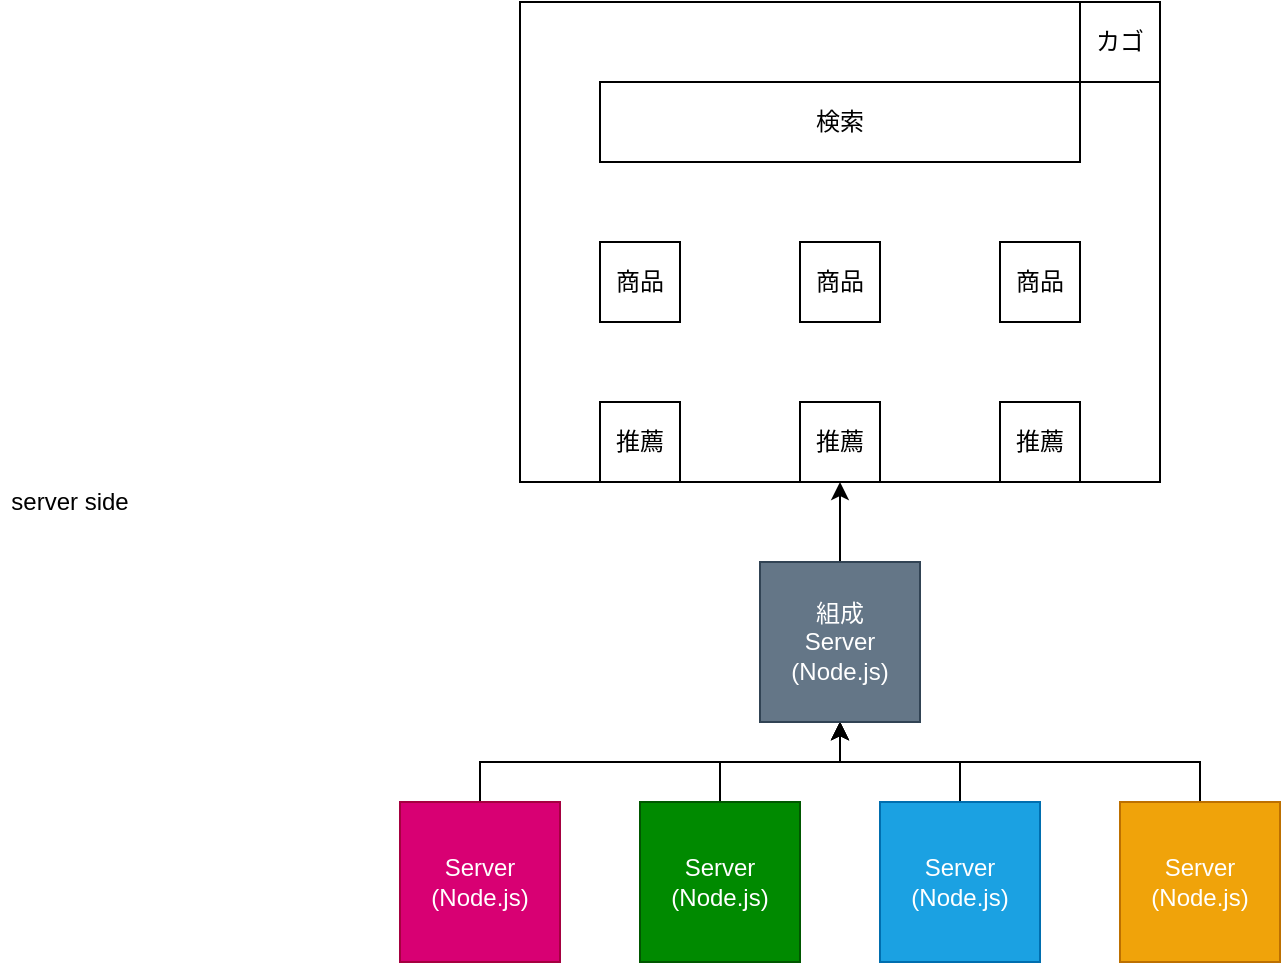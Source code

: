<mxfile>
    <diagram id="RZmS3tTv3I1gYr2lIraF" name="server-side">
        <mxGraphModel dx="898" dy="402" grid="1" gridSize="10" guides="1" tooltips="1" connect="1" arrows="1" fold="1" page="1" pageScale="1" pageWidth="850" pageHeight="1100" math="0" shadow="0">
            <root>
                <mxCell id="0"/>
                <mxCell id="1" parent="0"/>
                <mxCell id="8" value="" style="rounded=0;whiteSpace=wrap;html=1;fillColor=none;" vertex="1" parent="1">
                    <mxGeometry x="300" width="320" height="240" as="geometry"/>
                </mxCell>
                <mxCell id="19" style="edgeStyle=orthogonalEdgeStyle;rounded=0;orthogonalLoop=1;jettySize=auto;html=1;exitX=0.5;exitY=0;exitDx=0;exitDy=0;entryX=0.5;entryY=1;entryDx=0;entryDy=0;" edge="1" parent="1" source="2" target="18">
                    <mxGeometry relative="1" as="geometry"/>
                </mxCell>
                <mxCell id="2" value="Server&lt;br&gt;(Node.js)" style="whiteSpace=wrap;html=1;aspect=fixed;fillColor=#d80073;strokeColor=#A50040;fontColor=#ffffff;" vertex="1" parent="1">
                    <mxGeometry x="240" y="400" width="80" height="80" as="geometry"/>
                </mxCell>
                <mxCell id="5" value="server side" style="text;html=1;strokeColor=none;fillColor=none;align=center;verticalAlign=middle;whiteSpace=wrap;rounded=0;" vertex="1" parent="1">
                    <mxGeometry x="40" y="240" width="70" height="20" as="geometry"/>
                </mxCell>
                <mxCell id="20" style="edgeStyle=orthogonalEdgeStyle;rounded=0;orthogonalLoop=1;jettySize=auto;html=1;exitX=0.5;exitY=0;exitDx=0;exitDy=0;" edge="1" parent="1" source="6" target="18">
                    <mxGeometry relative="1" as="geometry"/>
                </mxCell>
                <mxCell id="6" value="Server&lt;br&gt;(Node.js)" style="whiteSpace=wrap;html=1;aspect=fixed;fillColor=#008a00;strokeColor=#005700;fontColor=#ffffff;" vertex="1" parent="1">
                    <mxGeometry x="360" y="400" width="80" height="80" as="geometry"/>
                </mxCell>
                <mxCell id="21" style="edgeStyle=orthogonalEdgeStyle;rounded=0;orthogonalLoop=1;jettySize=auto;html=1;" edge="1" parent="1" source="7" target="18">
                    <mxGeometry relative="1" as="geometry"/>
                </mxCell>
                <mxCell id="7" value="Server&lt;br&gt;(Node.js)" style="whiteSpace=wrap;html=1;aspect=fixed;fillColor=#1ba1e2;strokeColor=#006EAF;fontColor=#ffffff;" vertex="1" parent="1">
                    <mxGeometry x="480" y="400" width="80" height="80" as="geometry"/>
                </mxCell>
                <mxCell id="9" value="検索" style="rounded=0;whiteSpace=wrap;html=1;fillColor=none;" vertex="1" parent="1">
                    <mxGeometry x="340" y="40" width="240" height="40" as="geometry"/>
                </mxCell>
                <mxCell id="10" value="商品" style="rounded=0;whiteSpace=wrap;html=1;fillColor=none;" vertex="1" parent="1">
                    <mxGeometry x="340" y="120" width="40" height="40" as="geometry"/>
                </mxCell>
                <mxCell id="11" value="商品" style="rounded=0;whiteSpace=wrap;html=1;fillColor=none;" vertex="1" parent="1">
                    <mxGeometry x="440" y="120" width="40" height="40" as="geometry"/>
                </mxCell>
                <mxCell id="12" value="商品" style="rounded=0;whiteSpace=wrap;html=1;fillColor=none;" vertex="1" parent="1">
                    <mxGeometry x="540" y="120" width="40" height="40" as="geometry"/>
                </mxCell>
                <mxCell id="13" value="推薦" style="rounded=0;whiteSpace=wrap;html=1;fillColor=none;" vertex="1" parent="1">
                    <mxGeometry x="340" y="200" width="40" height="40" as="geometry"/>
                </mxCell>
                <mxCell id="14" value="推薦" style="rounded=0;whiteSpace=wrap;html=1;fillColor=none;" vertex="1" parent="1">
                    <mxGeometry x="440" y="200" width="40" height="40" as="geometry"/>
                </mxCell>
                <mxCell id="15" value="推薦" style="rounded=0;whiteSpace=wrap;html=1;fillColor=none;" vertex="1" parent="1">
                    <mxGeometry x="540" y="200" width="40" height="40" as="geometry"/>
                </mxCell>
                <mxCell id="16" value="カゴ" style="rounded=0;whiteSpace=wrap;html=1;fillColor=none;" vertex="1" parent="1">
                    <mxGeometry x="580" width="40" height="40" as="geometry"/>
                </mxCell>
                <mxCell id="23" style="edgeStyle=orthogonalEdgeStyle;rounded=0;orthogonalLoop=1;jettySize=auto;html=1;exitX=0.5;exitY=0;exitDx=0;exitDy=0;" edge="1" parent="1" source="17" target="18">
                    <mxGeometry relative="1" as="geometry"/>
                </mxCell>
                <mxCell id="17" value="Server&lt;br&gt;(Node.js)" style="whiteSpace=wrap;html=1;aspect=fixed;fillColor=#f0a30a;strokeColor=#BD7000;fontColor=#ffffff;" vertex="1" parent="1">
                    <mxGeometry x="600" y="400" width="80" height="80" as="geometry"/>
                </mxCell>
                <mxCell id="24" style="edgeStyle=orthogonalEdgeStyle;rounded=0;orthogonalLoop=1;jettySize=auto;html=1;entryX=0.5;entryY=1;entryDx=0;entryDy=0;" edge="1" parent="1" source="18" target="8">
                    <mxGeometry relative="1" as="geometry"/>
                </mxCell>
                <mxCell id="18" value="組成&lt;br&gt;Server&lt;br&gt;(Node.js)" style="whiteSpace=wrap;html=1;aspect=fixed;fillColor=#647687;strokeColor=#314354;fontColor=#ffffff;" vertex="1" parent="1">
                    <mxGeometry x="420" y="280" width="80" height="80" as="geometry"/>
                </mxCell>
            </root>
        </mxGraphModel>
    </diagram>
    <diagram name="client-side" id="dMYxmgKFOV2GVD88ptgw">
        <mxGraphModel dx="898" dy="402" grid="1" gridSize="10" guides="1" tooltips="1" connect="1" arrows="1" fold="1" page="1" pageScale="1" pageWidth="850" pageHeight="1100" math="0" shadow="0">
            <root>
                <mxCell id="1j2dfFbnWnIBAXNKCes1-0"/>
                <mxCell id="1j2dfFbnWnIBAXNKCes1-1" parent="1j2dfFbnWnIBAXNKCes1-0"/>
                <mxCell id="1j2dfFbnWnIBAXNKCes1-2" value="" style="rounded=0;whiteSpace=wrap;html=1;fillColor=none;" vertex="1" parent="1j2dfFbnWnIBAXNKCes1-1">
                    <mxGeometry x="300" width="320" height="240" as="geometry"/>
                </mxCell>
                <mxCell id="XZ6iQe_-S85chcbr3TvL-6" style="edgeStyle=orthogonalEdgeStyle;rounded=0;orthogonalLoop=1;jettySize=auto;html=1;" edge="1" parent="1j2dfFbnWnIBAXNKCes1-1" source="1j2dfFbnWnIBAXNKCes1-4" target="1j2dfFbnWnIBAXNKCes1-22">
                    <mxGeometry relative="1" as="geometry"/>
                </mxCell>
                <mxCell id="1j2dfFbnWnIBAXNKCes1-4" value="Server&lt;br&gt;(Node.js)" style="whiteSpace=wrap;html=1;aspect=fixed;fillColor=#d80073;strokeColor=#A50040;fontColor=#ffffff;" vertex="1" parent="1j2dfFbnWnIBAXNKCes1-1">
                    <mxGeometry x="240" y="520" width="80" height="80" as="geometry"/>
                </mxCell>
                <mxCell id="1j2dfFbnWnIBAXNKCes1-5" value="client side" style="text;html=1;strokeColor=none;fillColor=none;align=center;verticalAlign=middle;whiteSpace=wrap;rounded=0;" vertex="1" parent="1j2dfFbnWnIBAXNKCes1-1">
                    <mxGeometry x="40" y="240" width="70" height="20" as="geometry"/>
                </mxCell>
                <mxCell id="XZ6iQe_-S85chcbr3TvL-7" style="edgeStyle=orthogonalEdgeStyle;rounded=0;orthogonalLoop=1;jettySize=auto;html=1;" edge="1" parent="1j2dfFbnWnIBAXNKCes1-1" source="1j2dfFbnWnIBAXNKCes1-7" target="1j2dfFbnWnIBAXNKCes1-23">
                    <mxGeometry relative="1" as="geometry"/>
                </mxCell>
                <mxCell id="1j2dfFbnWnIBAXNKCes1-7" value="Server&lt;br&gt;(Node.js)" style="whiteSpace=wrap;html=1;aspect=fixed;fillColor=#008a00;strokeColor=#005700;fontColor=#ffffff;" vertex="1" parent="1j2dfFbnWnIBAXNKCes1-1">
                    <mxGeometry x="360" y="520" width="80" height="80" as="geometry"/>
                </mxCell>
                <mxCell id="XZ6iQe_-S85chcbr3TvL-8" style="edgeStyle=orthogonalEdgeStyle;rounded=0;orthogonalLoop=1;jettySize=auto;html=1;" edge="1" parent="1j2dfFbnWnIBAXNKCes1-1" source="1j2dfFbnWnIBAXNKCes1-9" target="1j2dfFbnWnIBAXNKCes1-24">
                    <mxGeometry relative="1" as="geometry"/>
                </mxCell>
                <mxCell id="1j2dfFbnWnIBAXNKCes1-9" value="Server&lt;br&gt;(Node.js)" style="whiteSpace=wrap;html=1;aspect=fixed;fillColor=#1ba1e2;strokeColor=#006EAF;fontColor=#ffffff;" vertex="1" parent="1j2dfFbnWnIBAXNKCes1-1">
                    <mxGeometry x="480" y="520" width="80" height="80" as="geometry"/>
                </mxCell>
                <mxCell id="1j2dfFbnWnIBAXNKCes1-10" value="検索" style="rounded=0;whiteSpace=wrap;html=1;fillColor=none;" vertex="1" parent="1j2dfFbnWnIBAXNKCes1-1">
                    <mxGeometry x="340" y="40" width="240" height="40" as="geometry"/>
                </mxCell>
                <mxCell id="1j2dfFbnWnIBAXNKCes1-11" value="商品" style="rounded=0;whiteSpace=wrap;html=1;fillColor=none;" vertex="1" parent="1j2dfFbnWnIBAXNKCes1-1">
                    <mxGeometry x="340" y="120" width="40" height="40" as="geometry"/>
                </mxCell>
                <mxCell id="1j2dfFbnWnIBAXNKCes1-12" value="商品" style="rounded=0;whiteSpace=wrap;html=1;fillColor=none;" vertex="1" parent="1j2dfFbnWnIBAXNKCes1-1">
                    <mxGeometry x="440" y="120" width="40" height="40" as="geometry"/>
                </mxCell>
                <mxCell id="1j2dfFbnWnIBAXNKCes1-13" value="商品" style="rounded=0;whiteSpace=wrap;html=1;fillColor=none;" vertex="1" parent="1j2dfFbnWnIBAXNKCes1-1">
                    <mxGeometry x="540" y="120" width="40" height="40" as="geometry"/>
                </mxCell>
                <mxCell id="1j2dfFbnWnIBAXNKCes1-14" value="推薦" style="rounded=0;whiteSpace=wrap;html=1;fillColor=none;" vertex="1" parent="1j2dfFbnWnIBAXNKCes1-1">
                    <mxGeometry x="340" y="200" width="40" height="40" as="geometry"/>
                </mxCell>
                <mxCell id="1j2dfFbnWnIBAXNKCes1-15" value="推薦" style="rounded=0;whiteSpace=wrap;html=1;fillColor=none;" vertex="1" parent="1j2dfFbnWnIBAXNKCes1-1">
                    <mxGeometry x="440" y="200" width="40" height="40" as="geometry"/>
                </mxCell>
                <mxCell id="1j2dfFbnWnIBAXNKCes1-16" value="推薦" style="rounded=0;whiteSpace=wrap;html=1;fillColor=none;" vertex="1" parent="1j2dfFbnWnIBAXNKCes1-1">
                    <mxGeometry x="540" y="200" width="40" height="40" as="geometry"/>
                </mxCell>
                <mxCell id="1j2dfFbnWnIBAXNKCes1-17" value="カゴ" style="rounded=0;whiteSpace=wrap;html=1;fillColor=none;" vertex="1" parent="1j2dfFbnWnIBAXNKCes1-1">
                    <mxGeometry x="580" width="40" height="40" as="geometry"/>
                </mxCell>
                <mxCell id="XZ6iQe_-S85chcbr3TvL-9" style="edgeStyle=orthogonalEdgeStyle;rounded=0;orthogonalLoop=1;jettySize=auto;html=1;" edge="1" parent="1j2dfFbnWnIBAXNKCes1-1" source="1j2dfFbnWnIBAXNKCes1-19" target="1j2dfFbnWnIBAXNKCes1-25">
                    <mxGeometry relative="1" as="geometry"/>
                </mxCell>
                <mxCell id="1j2dfFbnWnIBAXNKCes1-19" value="Server&lt;br&gt;(Node.js)" style="whiteSpace=wrap;html=1;aspect=fixed;fillColor=#f0a30a;strokeColor=#BD7000;fontColor=#ffffff;" vertex="1" parent="1j2dfFbnWnIBAXNKCes1-1">
                    <mxGeometry x="600" y="520" width="80" height="80" as="geometry"/>
                </mxCell>
                <mxCell id="XZ6iQe_-S85chcbr3TvL-1" style="edgeStyle=orthogonalEdgeStyle;rounded=0;orthogonalLoop=1;jettySize=auto;html=1;exitX=0.5;exitY=0;exitDx=0;exitDy=0;entryX=0.5;entryY=1;entryDx=0;entryDy=0;" edge="1" parent="1j2dfFbnWnIBAXNKCes1-1" source="1j2dfFbnWnIBAXNKCes1-22" target="XZ6iQe_-S85chcbr3TvL-0">
                    <mxGeometry relative="1" as="geometry"/>
                </mxCell>
                <mxCell id="1j2dfFbnWnIBAXNKCes1-22" value="Client&lt;br&gt;(HTML)&lt;br&gt;(CSS)&lt;br&gt;(JS)" style="whiteSpace=wrap;html=1;aspect=fixed;fillColor=#d80073;strokeColor=#A50040;fontColor=#ffffff;" vertex="1" parent="1j2dfFbnWnIBAXNKCes1-1">
                    <mxGeometry x="240" y="400" width="80" height="80" as="geometry"/>
                </mxCell>
                <mxCell id="XZ6iQe_-S85chcbr3TvL-2" style="edgeStyle=orthogonalEdgeStyle;rounded=0;orthogonalLoop=1;jettySize=auto;html=1;exitX=0.5;exitY=0;exitDx=0;exitDy=0;" edge="1" parent="1j2dfFbnWnIBAXNKCes1-1" source="1j2dfFbnWnIBAXNKCes1-23" target="XZ6iQe_-S85chcbr3TvL-0">
                    <mxGeometry relative="1" as="geometry"/>
                </mxCell>
                <mxCell id="1j2dfFbnWnIBAXNKCes1-23" value="Client&lt;br&gt;(HTML)&lt;br&gt;(CSS)&lt;br&gt;(JS)" style="whiteSpace=wrap;html=1;aspect=fixed;fillColor=#008a00;strokeColor=#005700;fontColor=#ffffff;" vertex="1" parent="1j2dfFbnWnIBAXNKCes1-1">
                    <mxGeometry x="360" y="400" width="80" height="80" as="geometry"/>
                </mxCell>
                <mxCell id="XZ6iQe_-S85chcbr3TvL-3" style="edgeStyle=orthogonalEdgeStyle;rounded=0;orthogonalLoop=1;jettySize=auto;html=1;exitX=0.5;exitY=0;exitDx=0;exitDy=0;" edge="1" parent="1j2dfFbnWnIBAXNKCes1-1" source="1j2dfFbnWnIBAXNKCes1-24" target="XZ6iQe_-S85chcbr3TvL-0">
                    <mxGeometry relative="1" as="geometry"/>
                </mxCell>
                <mxCell id="1j2dfFbnWnIBAXNKCes1-24" value="Client&lt;br&gt;(HTML)&lt;br&gt;(CSS)&lt;br&gt;(JS)" style="whiteSpace=wrap;html=1;aspect=fixed;fillColor=#1ba1e2;strokeColor=#006EAF;fontColor=#ffffff;" vertex="1" parent="1j2dfFbnWnIBAXNKCes1-1">
                    <mxGeometry x="480" y="400" width="80" height="80" as="geometry"/>
                </mxCell>
                <mxCell id="XZ6iQe_-S85chcbr3TvL-5" style="edgeStyle=orthogonalEdgeStyle;rounded=0;orthogonalLoop=1;jettySize=auto;html=1;exitX=0.5;exitY=0;exitDx=0;exitDy=0;" edge="1" parent="1j2dfFbnWnIBAXNKCes1-1" source="1j2dfFbnWnIBAXNKCes1-25" target="XZ6iQe_-S85chcbr3TvL-0">
                    <mxGeometry relative="1" as="geometry"/>
                </mxCell>
                <mxCell id="1j2dfFbnWnIBAXNKCes1-25" value="Client&lt;br&gt;(HTML)&lt;br&gt;(CSS)&lt;br&gt;(JS)" style="whiteSpace=wrap;html=1;aspect=fixed;fillColor=#f0a30a;strokeColor=#BD7000;fontColor=#ffffff;" vertex="1" parent="1j2dfFbnWnIBAXNKCes1-1">
                    <mxGeometry x="600" y="400" width="80" height="80" as="geometry"/>
                </mxCell>
                <mxCell id="XZ6iQe_-S85chcbr3TvL-10" style="edgeStyle=orthogonalEdgeStyle;rounded=0;orthogonalLoop=1;jettySize=auto;html=1;entryX=0.5;entryY=1;entryDx=0;entryDy=0;" edge="1" parent="1j2dfFbnWnIBAXNKCes1-1" source="XZ6iQe_-S85chcbr3TvL-0" target="1j2dfFbnWnIBAXNKCes1-15">
                    <mxGeometry relative="1" as="geometry"/>
                </mxCell>
                <mxCell id="XZ6iQe_-S85chcbr3TvL-0" value="組成&lt;br&gt;Client" style="whiteSpace=wrap;html=1;aspect=fixed;fillColor=#647687;strokeColor=#314354;fontColor=#ffffff;" vertex="1" parent="1j2dfFbnWnIBAXNKCes1-1">
                    <mxGeometry x="420" y="280" width="80" height="80" as="geometry"/>
                </mxCell>
            </root>
        </mxGraphModel>
    </diagram>
    <diagram name="build-time" id="jv7mmJcD-Z093hhEDT11">
        <mxGraphModel dx="526" dy="402" grid="1" gridSize="10" guides="1" tooltips="1" connect="1" arrows="1" fold="1" page="1" pageScale="1" pageWidth="850" pageHeight="1100" math="0" shadow="0">
            <root>
                <mxCell id="pzDbBPofQdvli9hy8Zpk-0"/>
                <mxCell id="pzDbBPofQdvli9hy8Zpk-1" parent="pzDbBPofQdvli9hy8Zpk-0"/>
                <mxCell id="pzDbBPofQdvli9hy8Zpk-2" value="" style="rounded=0;whiteSpace=wrap;html=1;fillColor=none;" vertex="1" parent="pzDbBPofQdvli9hy8Zpk-1">
                    <mxGeometry x="300" width="320" height="240" as="geometry"/>
                </mxCell>
                <mxCell id="pzDbBPofQdvli9hy8Zpk-5" value="build time" style="text;html=1;strokeColor=none;fillColor=none;align=center;verticalAlign=middle;whiteSpace=wrap;rounded=0;" vertex="1" parent="pzDbBPofQdvli9hy8Zpk-1">
                    <mxGeometry x="40" y="240" width="70" height="20" as="geometry"/>
                </mxCell>
                <mxCell id="pzDbBPofQdvli9hy8Zpk-10" value="検索" style="rounded=0;whiteSpace=wrap;html=1;fillColor=none;" vertex="1" parent="pzDbBPofQdvli9hy8Zpk-1">
                    <mxGeometry x="340" y="40" width="240" height="40" as="geometry"/>
                </mxCell>
                <mxCell id="pzDbBPofQdvli9hy8Zpk-11" value="商品" style="rounded=0;whiteSpace=wrap;html=1;fillColor=none;" vertex="1" parent="pzDbBPofQdvli9hy8Zpk-1">
                    <mxGeometry x="340" y="120" width="40" height="40" as="geometry"/>
                </mxCell>
                <mxCell id="pzDbBPofQdvli9hy8Zpk-12" value="商品" style="rounded=0;whiteSpace=wrap;html=1;fillColor=none;" vertex="1" parent="pzDbBPofQdvli9hy8Zpk-1">
                    <mxGeometry x="440" y="120" width="40" height="40" as="geometry"/>
                </mxCell>
                <mxCell id="pzDbBPofQdvli9hy8Zpk-13" value="商品" style="rounded=0;whiteSpace=wrap;html=1;fillColor=none;" vertex="1" parent="pzDbBPofQdvli9hy8Zpk-1">
                    <mxGeometry x="540" y="120" width="40" height="40" as="geometry"/>
                </mxCell>
                <mxCell id="pzDbBPofQdvli9hy8Zpk-14" value="推薦" style="rounded=0;whiteSpace=wrap;html=1;fillColor=none;" vertex="1" parent="pzDbBPofQdvli9hy8Zpk-1">
                    <mxGeometry x="340" y="200" width="40" height="40" as="geometry"/>
                </mxCell>
                <mxCell id="pzDbBPofQdvli9hy8Zpk-15" value="推薦" style="rounded=0;whiteSpace=wrap;html=1;fillColor=none;" vertex="1" parent="pzDbBPofQdvli9hy8Zpk-1">
                    <mxGeometry x="440" y="200" width="40" height="40" as="geometry"/>
                </mxCell>
                <mxCell id="pzDbBPofQdvli9hy8Zpk-16" value="推薦" style="rounded=0;whiteSpace=wrap;html=1;fillColor=none;" vertex="1" parent="pzDbBPofQdvli9hy8Zpk-1">
                    <mxGeometry x="540" y="200" width="40" height="40" as="geometry"/>
                </mxCell>
                <mxCell id="pzDbBPofQdvli9hy8Zpk-17" value="カゴ" style="rounded=0;whiteSpace=wrap;html=1;fillColor=none;" vertex="1" parent="pzDbBPofQdvli9hy8Zpk-1">
                    <mxGeometry x="580" width="40" height="40" as="geometry"/>
                </mxCell>
                <mxCell id="uKZR84u_gz0ywXDm85mt-1" style="edgeStyle=orthogonalEdgeStyle;rounded=0;orthogonalLoop=1;jettySize=auto;html=1;entryX=0.5;entryY=1;entryDx=0;entryDy=0;" edge="1" parent="pzDbBPofQdvli9hy8Zpk-1" source="uKZR84u_gz0ywXDm85mt-0" target="pzDbBPofQdvli9hy8Zpk-15">
                    <mxGeometry relative="1" as="geometry"/>
                </mxCell>
                <mxCell id="uKZR84u_gz0ywXDm85mt-0" value="Server" style="whiteSpace=wrap;html=1;aspect=fixed;fillColor=#647687;strokeColor=#314354;fontColor=#ffffff;" vertex="1" parent="pzDbBPofQdvli9hy8Zpk-1">
                    <mxGeometry x="420" y="280" width="80" height="80" as="geometry"/>
                </mxCell>
                <mxCell id="uWN_ObIvnavNfuMYdQg7-6" style="edgeStyle=orthogonalEdgeStyle;rounded=0;orthogonalLoop=1;jettySize=auto;html=1;exitX=0.5;exitY=0;exitDx=0;exitDy=0;" edge="1" parent="pzDbBPofQdvli9hy8Zpk-1" source="uWN_ObIvnavNfuMYdQg7-0" target="uWN_ObIvnavNfuMYdQg7-4">
                    <mxGeometry relative="1" as="geometry"/>
                </mxCell>
                <mxCell id="uWN_ObIvnavNfuMYdQg7-0" value="Package&lt;br&gt;(npm)" style="whiteSpace=wrap;html=1;aspect=fixed;fillColor=#d80073;strokeColor=#A50040;fontColor=#ffffff;" vertex="1" parent="pzDbBPofQdvli9hy8Zpk-1">
                    <mxGeometry x="240" y="520" width="80" height="80" as="geometry"/>
                </mxCell>
                <mxCell id="uWN_ObIvnavNfuMYdQg7-7" style="edgeStyle=orthogonalEdgeStyle;rounded=0;orthogonalLoop=1;jettySize=auto;html=1;exitX=0.5;exitY=0;exitDx=0;exitDy=0;" edge="1" parent="pzDbBPofQdvli9hy8Zpk-1" source="uWN_ObIvnavNfuMYdQg7-1" target="uWN_ObIvnavNfuMYdQg7-4">
                    <mxGeometry relative="1" as="geometry"/>
                </mxCell>
                <mxCell id="uWN_ObIvnavNfuMYdQg7-1" value="Package&lt;br&gt;(npm)" style="whiteSpace=wrap;html=1;aspect=fixed;fillColor=#008a00;strokeColor=#005700;fontColor=#ffffff;" vertex="1" parent="pzDbBPofQdvli9hy8Zpk-1">
                    <mxGeometry x="360" y="520" width="80" height="80" as="geometry"/>
                </mxCell>
                <mxCell id="uWN_ObIvnavNfuMYdQg7-9" style="edgeStyle=orthogonalEdgeStyle;rounded=0;orthogonalLoop=1;jettySize=auto;html=1;exitX=0.5;exitY=0;exitDx=0;exitDy=0;entryX=0.5;entryY=1;entryDx=0;entryDy=0;" edge="1" parent="pzDbBPofQdvli9hy8Zpk-1" source="uWN_ObIvnavNfuMYdQg7-2" target="uWN_ObIvnavNfuMYdQg7-4">
                    <mxGeometry relative="1" as="geometry"/>
                </mxCell>
                <mxCell id="uWN_ObIvnavNfuMYdQg7-2" value="Package&lt;br&gt;(npm)" style="whiteSpace=wrap;html=1;aspect=fixed;fillColor=#1ba1e2;strokeColor=#006EAF;fontColor=#ffffff;" vertex="1" parent="pzDbBPofQdvli9hy8Zpk-1">
                    <mxGeometry x="480" y="520" width="80" height="80" as="geometry"/>
                </mxCell>
                <mxCell id="uWN_ObIvnavNfuMYdQg7-10" style="edgeStyle=orthogonalEdgeStyle;rounded=0;orthogonalLoop=1;jettySize=auto;html=1;exitX=0.5;exitY=0;exitDx=0;exitDy=0;" edge="1" parent="pzDbBPofQdvli9hy8Zpk-1" source="uWN_ObIvnavNfuMYdQg7-3">
                    <mxGeometry relative="1" as="geometry">
                        <mxPoint x="460" y="480" as="targetPoint"/>
                    </mxGeometry>
                </mxCell>
                <mxCell id="uWN_ObIvnavNfuMYdQg7-3" value="Package&lt;br&gt;(npm)" style="whiteSpace=wrap;html=1;aspect=fixed;fillColor=#f0a30a;strokeColor=#BD7000;fontColor=#ffffff;" vertex="1" parent="pzDbBPofQdvli9hy8Zpk-1">
                    <mxGeometry x="600" y="520" width="80" height="80" as="geometry"/>
                </mxCell>
                <mxCell id="uWN_ObIvnavNfuMYdQg7-11" style="edgeStyle=orthogonalEdgeStyle;rounded=0;orthogonalLoop=1;jettySize=auto;html=1;exitX=0.5;exitY=0;exitDx=0;exitDy=0;" edge="1" parent="pzDbBPofQdvli9hy8Zpk-1" source="uWN_ObIvnavNfuMYdQg7-4" target="uKZR84u_gz0ywXDm85mt-0">
                    <mxGeometry relative="1" as="geometry"/>
                </mxCell>
                <mxCell id="uWN_ObIvnavNfuMYdQg7-4" value="組成&lt;br&gt;(npm)" style="whiteSpace=wrap;html=1;aspect=fixed;fillColor=#647687;strokeColor=#314354;fontColor=#ffffff;" vertex="1" parent="pzDbBPofQdvli9hy8Zpk-1">
                    <mxGeometry x="420" y="400" width="80" height="80" as="geometry"/>
                </mxCell>
            </root>
        </mxGraphModel>
    </diagram>
</mxfile>